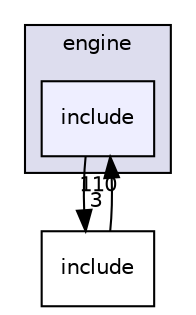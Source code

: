 digraph "engine/include" {
  compound=true
  node [ fontsize="10", fontname="Helvetica"];
  edge [ labelfontsize="10", labelfontname="Helvetica"];
  subgraph clusterdir_996f45160da62e1a3d7f6046fad68f51 {
    graph [ bgcolor="#ddddee", pencolor="black", label="engine" fontname="Helvetica", fontsize="10", URL="dir_996f45160da62e1a3d7f6046fad68f51.html"]
  dir_bafa501d493553e442f19f5f8dd7b29c [shape=box, label="include", style="filled", fillcolor="#eeeeff", pencolor="black", URL="dir_bafa501d493553e442f19f5f8dd7b29c.html"];
  }
  dir_d44c64559bbebec7f509842c48db8b23 [shape=box label="include" URL="dir_d44c64559bbebec7f509842c48db8b23.html"];
  dir_bafa501d493553e442f19f5f8dd7b29c->dir_d44c64559bbebec7f509842c48db8b23 [headlabel="3", labeldistance=1.5 headhref="dir_000005_000006.html"];
  dir_d44c64559bbebec7f509842c48db8b23->dir_bafa501d493553e442f19f5f8dd7b29c [headlabel="110", labeldistance=1.5 headhref="dir_000006_000005.html"];
}
